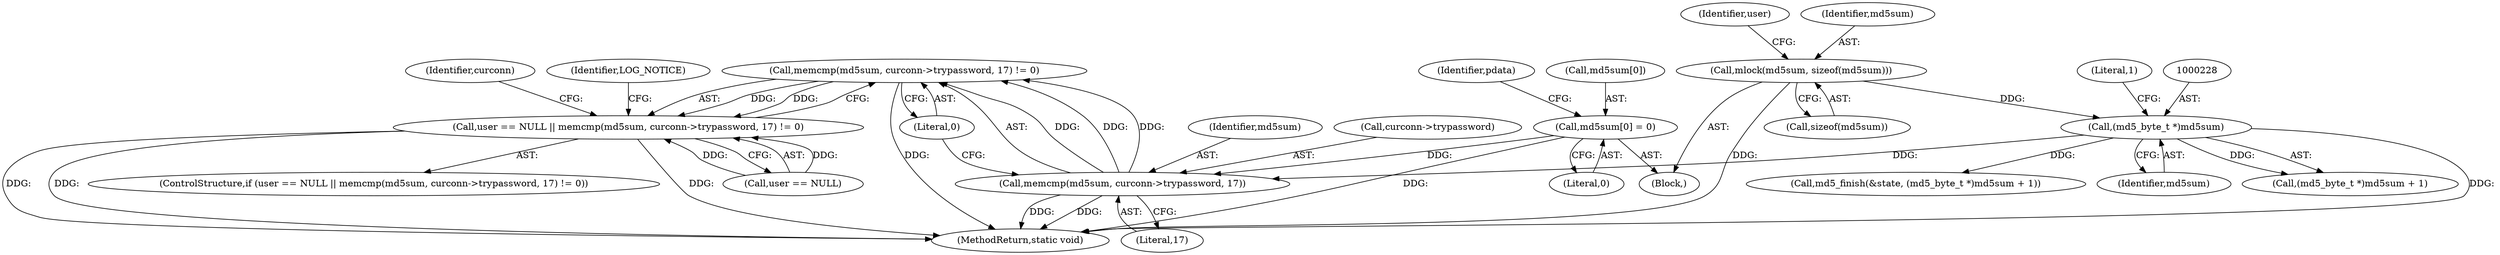 digraph "0_MAC-Telnet_b69d11727d4f0f8cf719c79e3fb700f55ca03e9a_2@API" {
"1000279" [label="(Call,memcmp(md5sum, curconn->trypassword, 17) != 0)"];
"1000280" [label="(Call,memcmp(md5sum, curconn->trypassword, 17))"];
"1000227" [label="(Call,(md5_byte_t *)md5sum)"];
"1000153" [label="(Call,mlock(md5sum, sizeof(md5sum)))"];
"1000231" [label="(Call,md5sum[0] = 0)"];
"1000275" [label="(Call,user == NULL || memcmp(md5sum, curconn->trypassword, 17) != 0)"];
"1000274" [label="(ControlStructure,if (user == NULL || memcmp(md5sum, curconn->trypassword, 17) != 0))"];
"1000238" [label="(Identifier,pdata)"];
"1000160" [label="(Identifier,user)"];
"1000230" [label="(Literal,1)"];
"1000275" [label="(Call,user == NULL || memcmp(md5sum, curconn->trypassword, 17) != 0)"];
"1000280" [label="(Call,memcmp(md5sum, curconn->trypassword, 17))"];
"1000705" [label="(MethodReturn,static void)"];
"1000276" [label="(Call,user == NULL)"];
"1000227" [label="(Call,(md5_byte_t *)md5sum)"];
"1000306" [label="(Identifier,curconn)"];
"1000281" [label="(Identifier,md5sum)"];
"1000153" [label="(Call,mlock(md5sum, sizeof(md5sum)))"];
"1000231" [label="(Call,md5sum[0] = 0)"];
"1000285" [label="(Literal,17)"];
"1000226" [label="(Call,(md5_byte_t *)md5sum + 1)"];
"1000289" [label="(Identifier,LOG_NOTICE)"];
"1000155" [label="(Call,sizeof(md5sum))"];
"1000223" [label="(Call,md5_finish(&state, (md5_byte_t *)md5sum + 1))"];
"1000232" [label="(Call,md5sum[0])"];
"1000282" [label="(Call,curconn->trypassword)"];
"1000279" [label="(Call,memcmp(md5sum, curconn->trypassword, 17) != 0)"];
"1000154" [label="(Identifier,md5sum)"];
"1000235" [label="(Literal,0)"];
"1000229" [label="(Identifier,md5sum)"];
"1000286" [label="(Literal,0)"];
"1000147" [label="(Block,)"];
"1000279" -> "1000275"  [label="AST: "];
"1000279" -> "1000286"  [label="CFG: "];
"1000280" -> "1000279"  [label="AST: "];
"1000286" -> "1000279"  [label="AST: "];
"1000275" -> "1000279"  [label="CFG: "];
"1000279" -> "1000705"  [label="DDG: "];
"1000279" -> "1000275"  [label="DDG: "];
"1000279" -> "1000275"  [label="DDG: "];
"1000280" -> "1000279"  [label="DDG: "];
"1000280" -> "1000279"  [label="DDG: "];
"1000280" -> "1000279"  [label="DDG: "];
"1000280" -> "1000285"  [label="CFG: "];
"1000281" -> "1000280"  [label="AST: "];
"1000282" -> "1000280"  [label="AST: "];
"1000285" -> "1000280"  [label="AST: "];
"1000286" -> "1000280"  [label="CFG: "];
"1000280" -> "1000705"  [label="DDG: "];
"1000280" -> "1000705"  [label="DDG: "];
"1000227" -> "1000280"  [label="DDG: "];
"1000231" -> "1000280"  [label="DDG: "];
"1000227" -> "1000226"  [label="AST: "];
"1000227" -> "1000229"  [label="CFG: "];
"1000228" -> "1000227"  [label="AST: "];
"1000229" -> "1000227"  [label="AST: "];
"1000230" -> "1000227"  [label="CFG: "];
"1000227" -> "1000705"  [label="DDG: "];
"1000227" -> "1000223"  [label="DDG: "];
"1000227" -> "1000226"  [label="DDG: "];
"1000153" -> "1000227"  [label="DDG: "];
"1000153" -> "1000147"  [label="AST: "];
"1000153" -> "1000155"  [label="CFG: "];
"1000154" -> "1000153"  [label="AST: "];
"1000155" -> "1000153"  [label="AST: "];
"1000160" -> "1000153"  [label="CFG: "];
"1000153" -> "1000705"  [label="DDG: "];
"1000231" -> "1000147"  [label="AST: "];
"1000231" -> "1000235"  [label="CFG: "];
"1000232" -> "1000231"  [label="AST: "];
"1000235" -> "1000231"  [label="AST: "];
"1000238" -> "1000231"  [label="CFG: "];
"1000231" -> "1000705"  [label="DDG: "];
"1000275" -> "1000274"  [label="AST: "];
"1000275" -> "1000276"  [label="CFG: "];
"1000276" -> "1000275"  [label="AST: "];
"1000289" -> "1000275"  [label="CFG: "];
"1000306" -> "1000275"  [label="CFG: "];
"1000275" -> "1000705"  [label="DDG: "];
"1000275" -> "1000705"  [label="DDG: "];
"1000275" -> "1000705"  [label="DDG: "];
"1000276" -> "1000275"  [label="DDG: "];
"1000276" -> "1000275"  [label="DDG: "];
}
